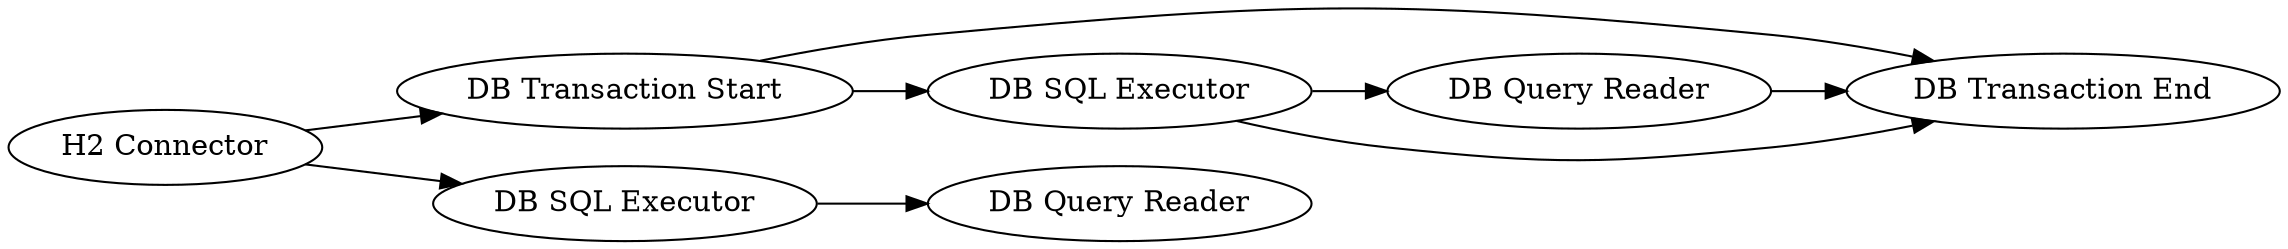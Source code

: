 digraph {
	9 -> 7
	4 -> 7
	1 -> 4
	8 -> 9
	4 -> 8
	8 -> 7
	1 -> 2
	2 -> 3
	1 [label="H2 Connector"]
	7 [label="DB Transaction End"]
	9 [label="DB Query Reader"]
	4 [label="DB Transaction Start"]
	8 [label="DB SQL Executor"]
	3 [label="DB Query Reader"]
	2 [label="DB SQL Executor"]
	rankdir=LR
}
